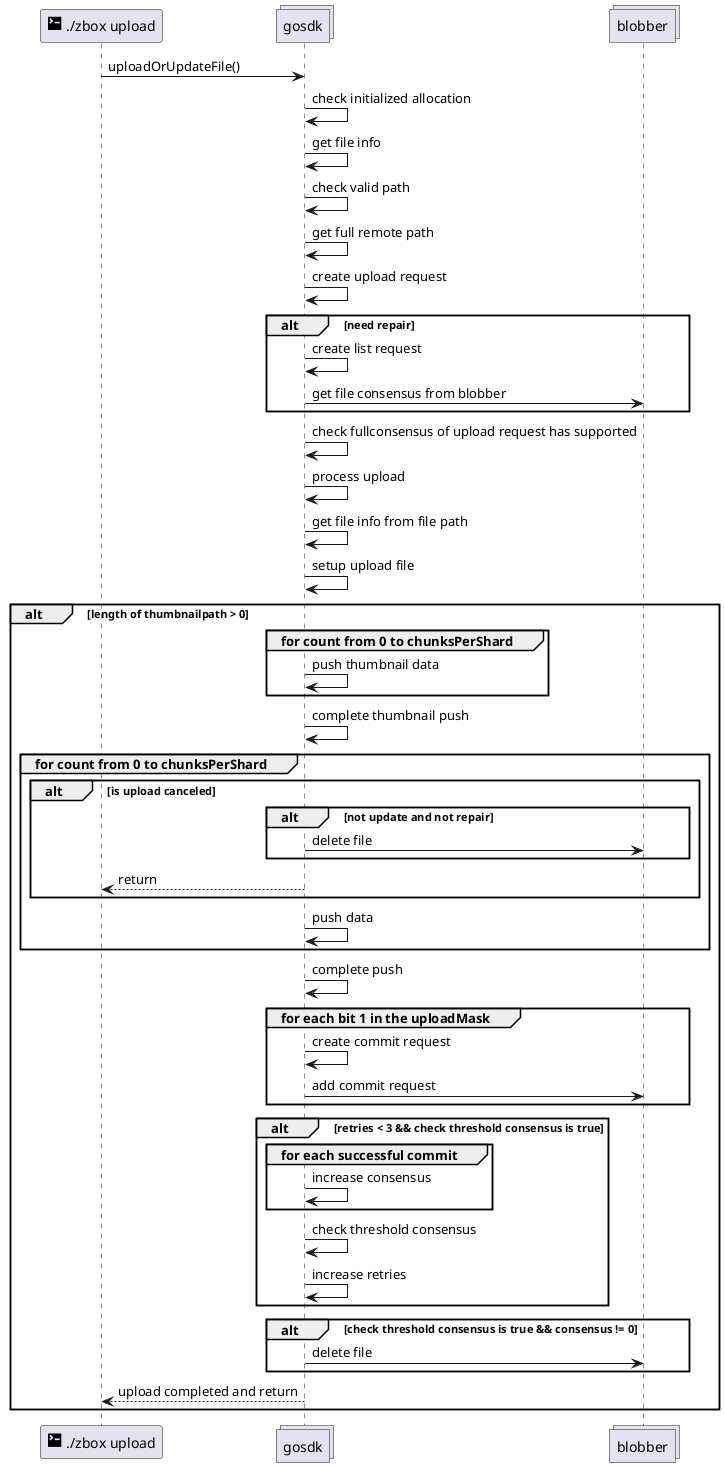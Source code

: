@startuml
participant "<size:20><&terminal></size> ./zbox upload" as cli
collections gosdk
collections blobber

cli -> gosdk: uploadOrUpdateFile()

gosdk -> gosdk: check initialized allocation
gosdk -> gosdk: get file info
gosdk -> gosdk: check valid path
gosdk -> gosdk: get full remote path
gosdk -> gosdk: create upload request

alt need repair
gosdk -> gosdk: create list request
gosdk -> blobber: get file consensus from blobber
end

gosdk -> gosdk: check fullconsensus of upload request has supported
gosdk -> gosdk: process upload
gosdk -> gosdk: get file info from file path
gosdk -> gosdk: setup upload file

alt length of thumbnailpath > 0
group for count from 0 to chunksPerShard
gosdk -> gosdk: push thumbnail data
end
gosdk -> gosdk: complete thumbnail push

group for count from 0 to chunksPerShard
alt is upload canceled
alt not update and not repair
gosdk -> blobber: delete file
end
gosdk --> cli: return
end
gosdk -> gosdk: push data
end
gosdk -> gosdk: complete push


group for each bit 1 in the uploadMask
gosdk -> gosdk: create commit request
gosdk -> blobber: add commit request
end

alt retries < 3 && check threshold consensus is true
group for each successful commit
gosdk -> gosdk: increase consensus
end
gosdk -> gosdk: check threshold consensus
gosdk -> gosdk: increase retries
end

alt check threshold consensus is true && consensus != 0
gosdk -> blobber: delete file
end

gosdk --> cli: upload completed and return
end
@enduml
